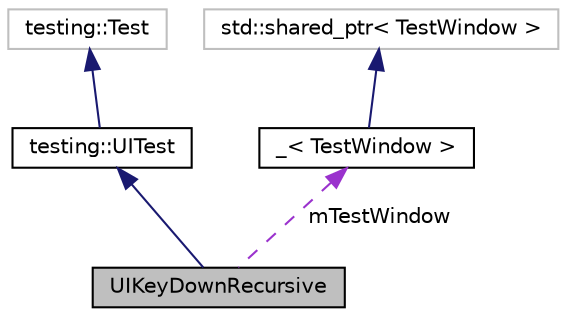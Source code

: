 digraph "UIKeyDownRecursive"
{
 // LATEX_PDF_SIZE
  edge [fontname="Helvetica",fontsize="10",labelfontname="Helvetica",labelfontsize="10"];
  node [fontname="Helvetica",fontsize="10",shape=record];
  Node1 [label="UIKeyDownRecursive",height=0.2,width=0.4,color="black", fillcolor="grey75", style="filled", fontcolor="black",tooltip=" "];
  Node2 -> Node1 [dir="back",color="midnightblue",fontsize="10",style="solid",fontname="Helvetica"];
  Node2 [label="testing::UITest",height=0.2,width=0.4,color="black", fillcolor="white", style="filled",URL="$classtesting_1_1UITest.html",tooltip=" "];
  Node3 -> Node2 [dir="back",color="midnightblue",fontsize="10",style="solid",fontname="Helvetica"];
  Node3 [label="testing::Test",height=0.2,width=0.4,color="grey75", fillcolor="white", style="filled",tooltip=" "];
  Node4 -> Node1 [dir="back",color="darkorchid3",fontsize="10",style="dashed",label=" mTestWindow" ,fontname="Helvetica"];
  Node4 [label="_\< TestWindow \>",height=0.2,width=0.4,color="black", fillcolor="white", style="filled",URL="$class__.html",tooltip=" "];
  Node5 -> Node4 [dir="back",color="midnightblue",fontsize="10",style="solid",fontname="Helvetica"];
  Node5 [label="std::shared_ptr\< TestWindow \>",height=0.2,width=0.4,color="grey75", fillcolor="white", style="filled",tooltip=" "];
}
